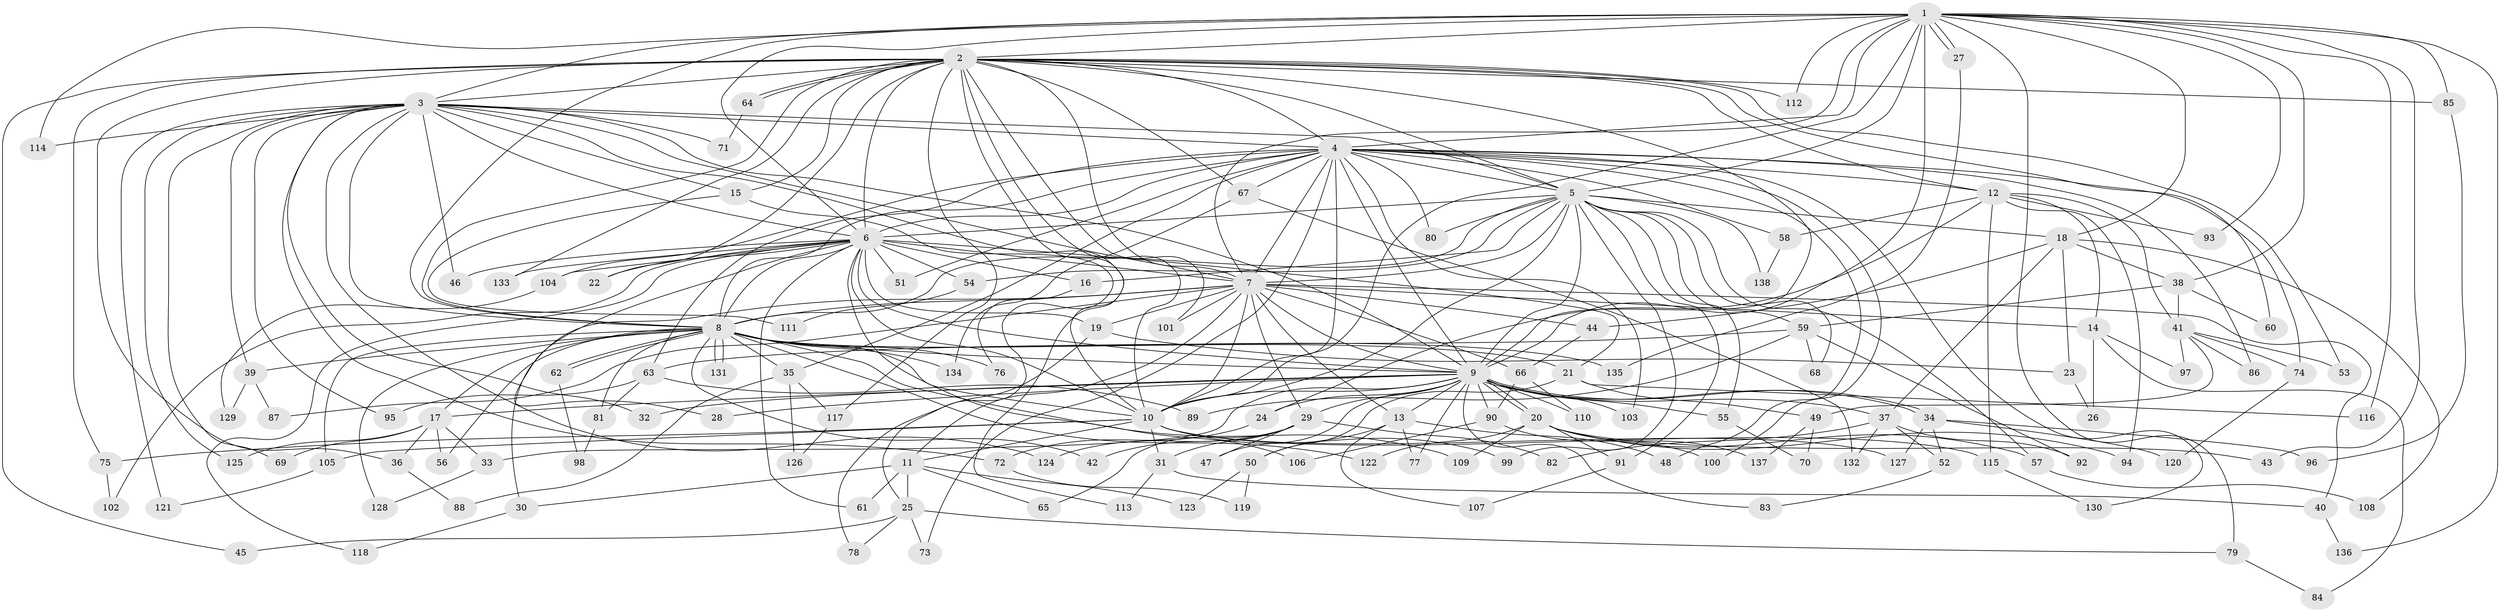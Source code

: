 // coarse degree distribution, {23: 0.028985507246376812, 21: 0.014492753623188406, 20: 0.028985507246376812, 16: 0.014492753623188406, 19: 0.014492753623188406, 22: 0.014492753623188406, 25: 0.014492753623188406, 14: 0.014492753623188406, 7: 0.057971014492753624, 9: 0.028985507246376812, 6: 0.043478260869565216, 5: 0.043478260869565216, 4: 0.07246376811594203, 3: 0.13043478260869565, 8: 0.014492753623188406, 2: 0.4492753623188406, 11: 0.014492753623188406}
// Generated by graph-tools (version 1.1) at 2025/17/03/04/25 18:17:42]
// undirected, 138 vertices, 301 edges
graph export_dot {
graph [start="1"]
  node [color=gray90,style=filled];
  1;
  2;
  3;
  4;
  5;
  6;
  7;
  8;
  9;
  10;
  11;
  12;
  13;
  14;
  15;
  16;
  17;
  18;
  19;
  20;
  21;
  22;
  23;
  24;
  25;
  26;
  27;
  28;
  29;
  30;
  31;
  32;
  33;
  34;
  35;
  36;
  37;
  38;
  39;
  40;
  41;
  42;
  43;
  44;
  45;
  46;
  47;
  48;
  49;
  50;
  51;
  52;
  53;
  54;
  55;
  56;
  57;
  58;
  59;
  60;
  61;
  62;
  63;
  64;
  65;
  66;
  67;
  68;
  69;
  70;
  71;
  72;
  73;
  74;
  75;
  76;
  77;
  78;
  79;
  80;
  81;
  82;
  83;
  84;
  85;
  86;
  87;
  88;
  89;
  90;
  91;
  92;
  93;
  94;
  95;
  96;
  97;
  98;
  99;
  100;
  101;
  102;
  103;
  104;
  105;
  106;
  107;
  108;
  109;
  110;
  111;
  112;
  113;
  114;
  115;
  116;
  117;
  118;
  119;
  120;
  121;
  122;
  123;
  124;
  125;
  126;
  127;
  128;
  129;
  130;
  131;
  132;
  133;
  134;
  135;
  136;
  137;
  138;
  1 -- 2;
  1 -- 3;
  1 -- 4;
  1 -- 5;
  1 -- 6;
  1 -- 7;
  1 -- 8;
  1 -- 9;
  1 -- 10;
  1 -- 18;
  1 -- 27;
  1 -- 27;
  1 -- 38;
  1 -- 43;
  1 -- 79;
  1 -- 85;
  1 -- 93;
  1 -- 112;
  1 -- 114;
  1 -- 116;
  1 -- 136;
  2 -- 3;
  2 -- 4;
  2 -- 5;
  2 -- 6;
  2 -- 7;
  2 -- 8;
  2 -- 9;
  2 -- 10;
  2 -- 12;
  2 -- 15;
  2 -- 22;
  2 -- 36;
  2 -- 45;
  2 -- 53;
  2 -- 60;
  2 -- 64;
  2 -- 64;
  2 -- 67;
  2 -- 75;
  2 -- 85;
  2 -- 101;
  2 -- 112;
  2 -- 113;
  2 -- 117;
  2 -- 133;
  3 -- 4;
  3 -- 5;
  3 -- 6;
  3 -- 7;
  3 -- 8;
  3 -- 9;
  3 -- 10;
  3 -- 15;
  3 -- 32;
  3 -- 39;
  3 -- 46;
  3 -- 69;
  3 -- 71;
  3 -- 72;
  3 -- 95;
  3 -- 114;
  3 -- 121;
  3 -- 124;
  3 -- 125;
  4 -- 5;
  4 -- 6;
  4 -- 7;
  4 -- 8;
  4 -- 9;
  4 -- 10;
  4 -- 12;
  4 -- 35;
  4 -- 48;
  4 -- 51;
  4 -- 58;
  4 -- 63;
  4 -- 67;
  4 -- 73;
  4 -- 74;
  4 -- 80;
  4 -- 86;
  4 -- 100;
  4 -- 103;
  4 -- 104;
  4 -- 130;
  5 -- 6;
  5 -- 7;
  5 -- 8;
  5 -- 9;
  5 -- 10;
  5 -- 16;
  5 -- 18;
  5 -- 54;
  5 -- 55;
  5 -- 57;
  5 -- 59;
  5 -- 68;
  5 -- 80;
  5 -- 91;
  5 -- 99;
  5 -- 138;
  6 -- 7;
  6 -- 8;
  6 -- 9;
  6 -- 10;
  6 -- 16;
  6 -- 19;
  6 -- 21;
  6 -- 22;
  6 -- 28;
  6 -- 46;
  6 -- 51;
  6 -- 54;
  6 -- 61;
  6 -- 102;
  6 -- 104;
  6 -- 106;
  6 -- 118;
  6 -- 133;
  7 -- 8;
  7 -- 9;
  7 -- 10;
  7 -- 11;
  7 -- 13;
  7 -- 14;
  7 -- 19;
  7 -- 29;
  7 -- 30;
  7 -- 40;
  7 -- 44;
  7 -- 66;
  7 -- 87;
  7 -- 101;
  8 -- 9;
  8 -- 10;
  8 -- 17;
  8 -- 21;
  8 -- 35;
  8 -- 39;
  8 -- 42;
  8 -- 56;
  8 -- 62;
  8 -- 62;
  8 -- 76;
  8 -- 81;
  8 -- 105;
  8 -- 109;
  8 -- 122;
  8 -- 128;
  8 -- 131;
  8 -- 131;
  8 -- 134;
  8 -- 135;
  9 -- 10;
  9 -- 13;
  9 -- 17;
  9 -- 20;
  9 -- 20;
  9 -- 24;
  9 -- 28;
  9 -- 29;
  9 -- 32;
  9 -- 33;
  9 -- 34;
  9 -- 34;
  9 -- 37;
  9 -- 47;
  9 -- 55;
  9 -- 77;
  9 -- 83;
  9 -- 90;
  9 -- 103;
  9 -- 110;
  10 -- 11;
  10 -- 31;
  10 -- 75;
  10 -- 99;
  10 -- 105;
  10 -- 115;
  10 -- 127;
  11 -- 25;
  11 -- 30;
  11 -- 61;
  11 -- 65;
  11 -- 123;
  12 -- 14;
  12 -- 24;
  12 -- 41;
  12 -- 58;
  12 -- 93;
  12 -- 94;
  12 -- 115;
  13 -- 48;
  13 -- 50;
  13 -- 77;
  13 -- 107;
  14 -- 26;
  14 -- 84;
  14 -- 97;
  15 -- 25;
  15 -- 111;
  16 -- 76;
  17 -- 33;
  17 -- 36;
  17 -- 56;
  17 -- 69;
  17 -- 125;
  18 -- 23;
  18 -- 37;
  18 -- 38;
  18 -- 44;
  18 -- 108;
  19 -- 23;
  19 -- 78;
  20 -- 43;
  20 -- 57;
  20 -- 91;
  20 -- 94;
  20 -- 109;
  20 -- 122;
  20 -- 137;
  21 -- 49;
  21 -- 50;
  21 -- 116;
  23 -- 26;
  24 -- 72;
  25 -- 45;
  25 -- 73;
  25 -- 78;
  25 -- 79;
  27 -- 135;
  29 -- 31;
  29 -- 42;
  29 -- 47;
  29 -- 65;
  29 -- 82;
  29 -- 124;
  30 -- 118;
  31 -- 40;
  31 -- 113;
  33 -- 128;
  34 -- 52;
  34 -- 96;
  34 -- 120;
  34 -- 127;
  35 -- 88;
  35 -- 117;
  35 -- 126;
  36 -- 88;
  37 -- 52;
  37 -- 82;
  37 -- 92;
  37 -- 132;
  38 -- 41;
  38 -- 59;
  38 -- 60;
  39 -- 87;
  39 -- 129;
  40 -- 136;
  41 -- 49;
  41 -- 53;
  41 -- 74;
  41 -- 86;
  41 -- 97;
  44 -- 66;
  49 -- 70;
  49 -- 137;
  50 -- 119;
  50 -- 123;
  52 -- 83;
  54 -- 111;
  55 -- 70;
  57 -- 108;
  58 -- 138;
  59 -- 63;
  59 -- 68;
  59 -- 89;
  59 -- 92;
  62 -- 98;
  63 -- 81;
  63 -- 89;
  63 -- 95;
  64 -- 71;
  66 -- 90;
  66 -- 110;
  67 -- 132;
  67 -- 134;
  72 -- 119;
  74 -- 120;
  75 -- 102;
  79 -- 84;
  81 -- 98;
  85 -- 96;
  90 -- 100;
  90 -- 106;
  91 -- 107;
  104 -- 129;
  105 -- 121;
  115 -- 130;
  117 -- 126;
}
